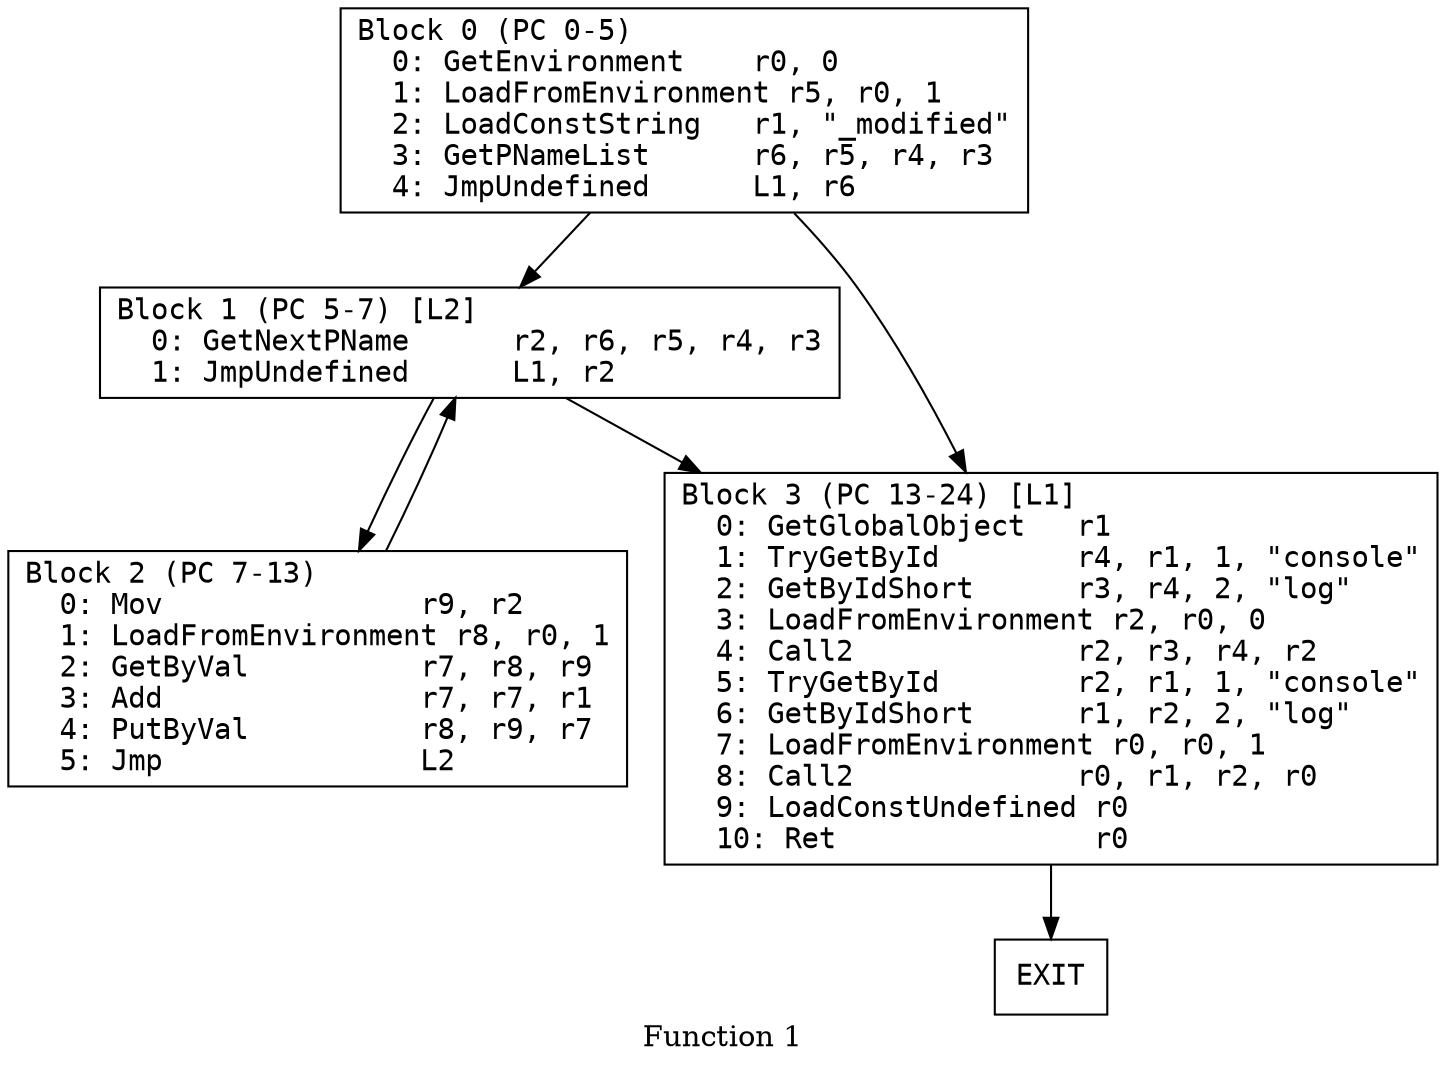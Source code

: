 // Function 1 from array_constants_v96
// Generated from data/array_constants_v96.dot

digraph {
  rankdir=TB;
  node [shape=box, fontname="monospace"];

  label = "Function 1";
  style = filled;
  color = lightgrey;

  f1_n0 [ label = "Block 0 (PC 0-5)\l  0: GetEnvironment    r0, 0\l  1: LoadFromEnvironment r5, r0, 1\l  2: LoadConstString   r1, \"_modified\"\l  3: GetPNameList      r6, r5, r4, r3\l  4: JmpUndefined      L1, r6\l" ]
  f1_n1 [ label = "Block 1 (PC 5-7) [L2]\l  0: GetNextPName      r2, r6, r5, r4, r3\l  1: JmpUndefined      L1, r2\l" ]
  f1_n2 [ label = "Block 2 (PC 7-13)\l  0: Mov               r9, r2\l  1: LoadFromEnvironment r8, r0, 1\l  2: GetByVal          r7, r8, r9\l  3: Add               r7, r7, r1\l  4: PutByVal          r8, r9, r7\l  5: Jmp               L2\l" ]
  f1_n3 [ label = "Block 3 (PC 13-24) [L1]\l  0: GetGlobalObject   r1\l  1: TryGetById        r4, r1, 1, \"console\"\l  2: GetByIdShort      r3, r4, 2, \"log\"\l  3: LoadFromEnvironment r2, r0, 0\l  4: Call2             r2, r3, r4, r2\l  5: TryGetById        r2, r1, 1, \"console\"\l  6: GetByIdShort      r1, r2, 2, \"log\"\l  7: LoadFromEnvironment r0, r0, 1\l  8: Call2             r0, r1, r2, r0\l  9: LoadConstUndefined r0\l  10: Ret               r0\l" ]
  f1_n4 [ label = "EXIT" ]

  f1_n0 -> f1_n3
  f1_n0 -> f1_n1
  f1_n1 -> f1_n3
  f1_n1 -> f1_n2
  f1_n2 -> f1_n1
  f1_n3 -> f1_n4
}
